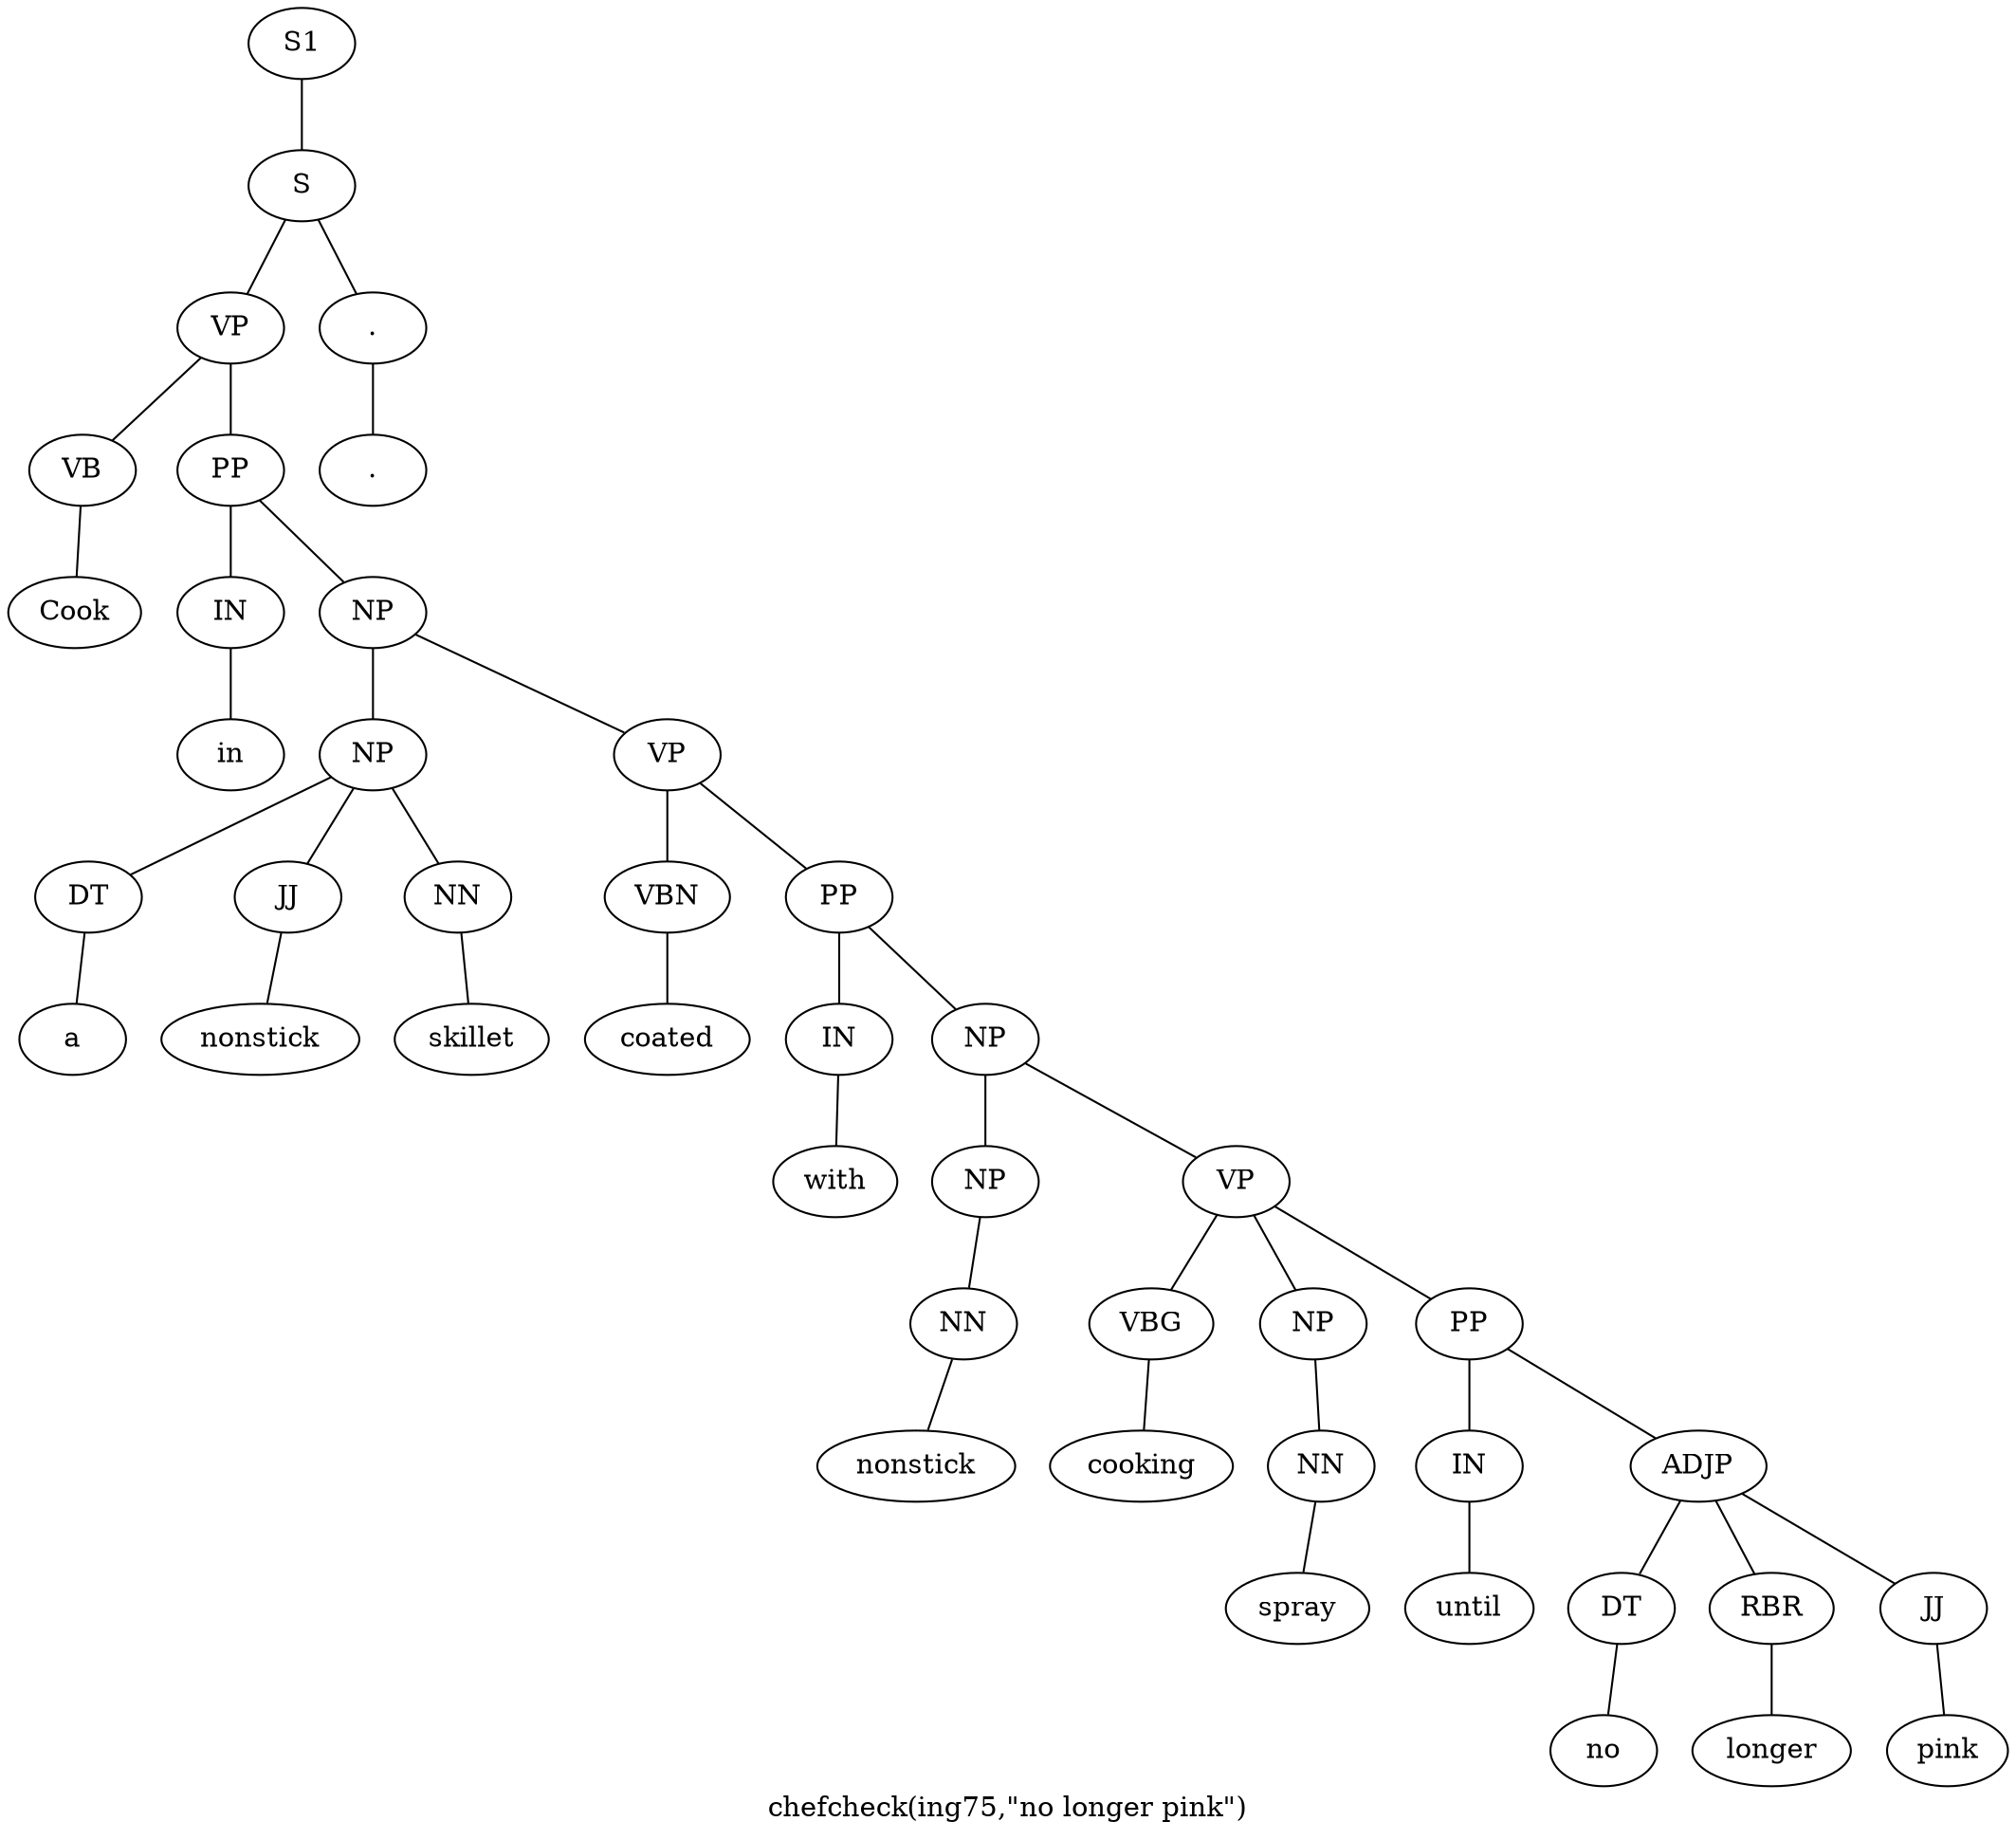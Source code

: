graph SyntaxGraph {
	label = "chefcheck(ing75,\"no longer pink\")";
	Node0 [label="S1"];
	Node1 [label="S"];
	Node2 [label="VP"];
	Node3 [label="VB"];
	Node4 [label="Cook"];
	Node5 [label="PP"];
	Node6 [label="IN"];
	Node7 [label="in"];
	Node8 [label="NP"];
	Node9 [label="NP"];
	Node10 [label="DT"];
	Node11 [label="a"];
	Node12 [label="JJ"];
	Node13 [label="nonstick"];
	Node14 [label="NN"];
	Node15 [label="skillet"];
	Node16 [label="VP"];
	Node17 [label="VBN"];
	Node18 [label="coated"];
	Node19 [label="PP"];
	Node20 [label="IN"];
	Node21 [label="with"];
	Node22 [label="NP"];
	Node23 [label="NP"];
	Node24 [label="NN"];
	Node25 [label="nonstick"];
	Node26 [label="VP"];
	Node27 [label="VBG"];
	Node28 [label="cooking"];
	Node29 [label="NP"];
	Node30 [label="NN"];
	Node31 [label="spray"];
	Node32 [label="PP"];
	Node33 [label="IN"];
	Node34 [label="until"];
	Node35 [label="ADJP"];
	Node36 [label="DT"];
	Node37 [label="no"];
	Node38 [label="RBR"];
	Node39 [label="longer"];
	Node40 [label="JJ"];
	Node41 [label="pink"];
	Node42 [label="."];
	Node43 [label="."];

	Node0 -- Node1;
	Node1 -- Node2;
	Node1 -- Node42;
	Node2 -- Node3;
	Node2 -- Node5;
	Node3 -- Node4;
	Node5 -- Node6;
	Node5 -- Node8;
	Node6 -- Node7;
	Node8 -- Node9;
	Node8 -- Node16;
	Node9 -- Node10;
	Node9 -- Node12;
	Node9 -- Node14;
	Node10 -- Node11;
	Node12 -- Node13;
	Node14 -- Node15;
	Node16 -- Node17;
	Node16 -- Node19;
	Node17 -- Node18;
	Node19 -- Node20;
	Node19 -- Node22;
	Node20 -- Node21;
	Node22 -- Node23;
	Node22 -- Node26;
	Node23 -- Node24;
	Node24 -- Node25;
	Node26 -- Node27;
	Node26 -- Node29;
	Node26 -- Node32;
	Node27 -- Node28;
	Node29 -- Node30;
	Node30 -- Node31;
	Node32 -- Node33;
	Node32 -- Node35;
	Node33 -- Node34;
	Node35 -- Node36;
	Node35 -- Node38;
	Node35 -- Node40;
	Node36 -- Node37;
	Node38 -- Node39;
	Node40 -- Node41;
	Node42 -- Node43;
}